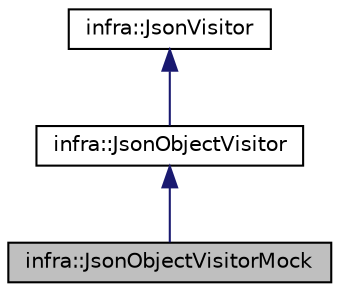 digraph "infra::JsonObjectVisitorMock"
{
 // INTERACTIVE_SVG=YES
  edge [fontname="Helvetica",fontsize="10",labelfontname="Helvetica",labelfontsize="10"];
  node [fontname="Helvetica",fontsize="10",shape=record];
  Node0 [label="infra::JsonObjectVisitorMock",height=0.2,width=0.4,color="black", fillcolor="grey75", style="filled", fontcolor="black"];
  Node1 -> Node0 [dir="back",color="midnightblue",fontsize="10",style="solid",fontname="Helvetica"];
  Node1 [label="infra::JsonObjectVisitor",height=0.2,width=0.4,color="black", fillcolor="white", style="filled",URL="$d8/d16/classinfra_1_1_json_object_visitor.html"];
  Node2 -> Node1 [dir="back",color="midnightblue",fontsize="10",style="solid",fontname="Helvetica"];
  Node2 [label="infra::JsonVisitor",height=0.2,width=0.4,color="black", fillcolor="white", style="filled",URL="$df/d20/classinfra_1_1_json_visitor.html"];
}
